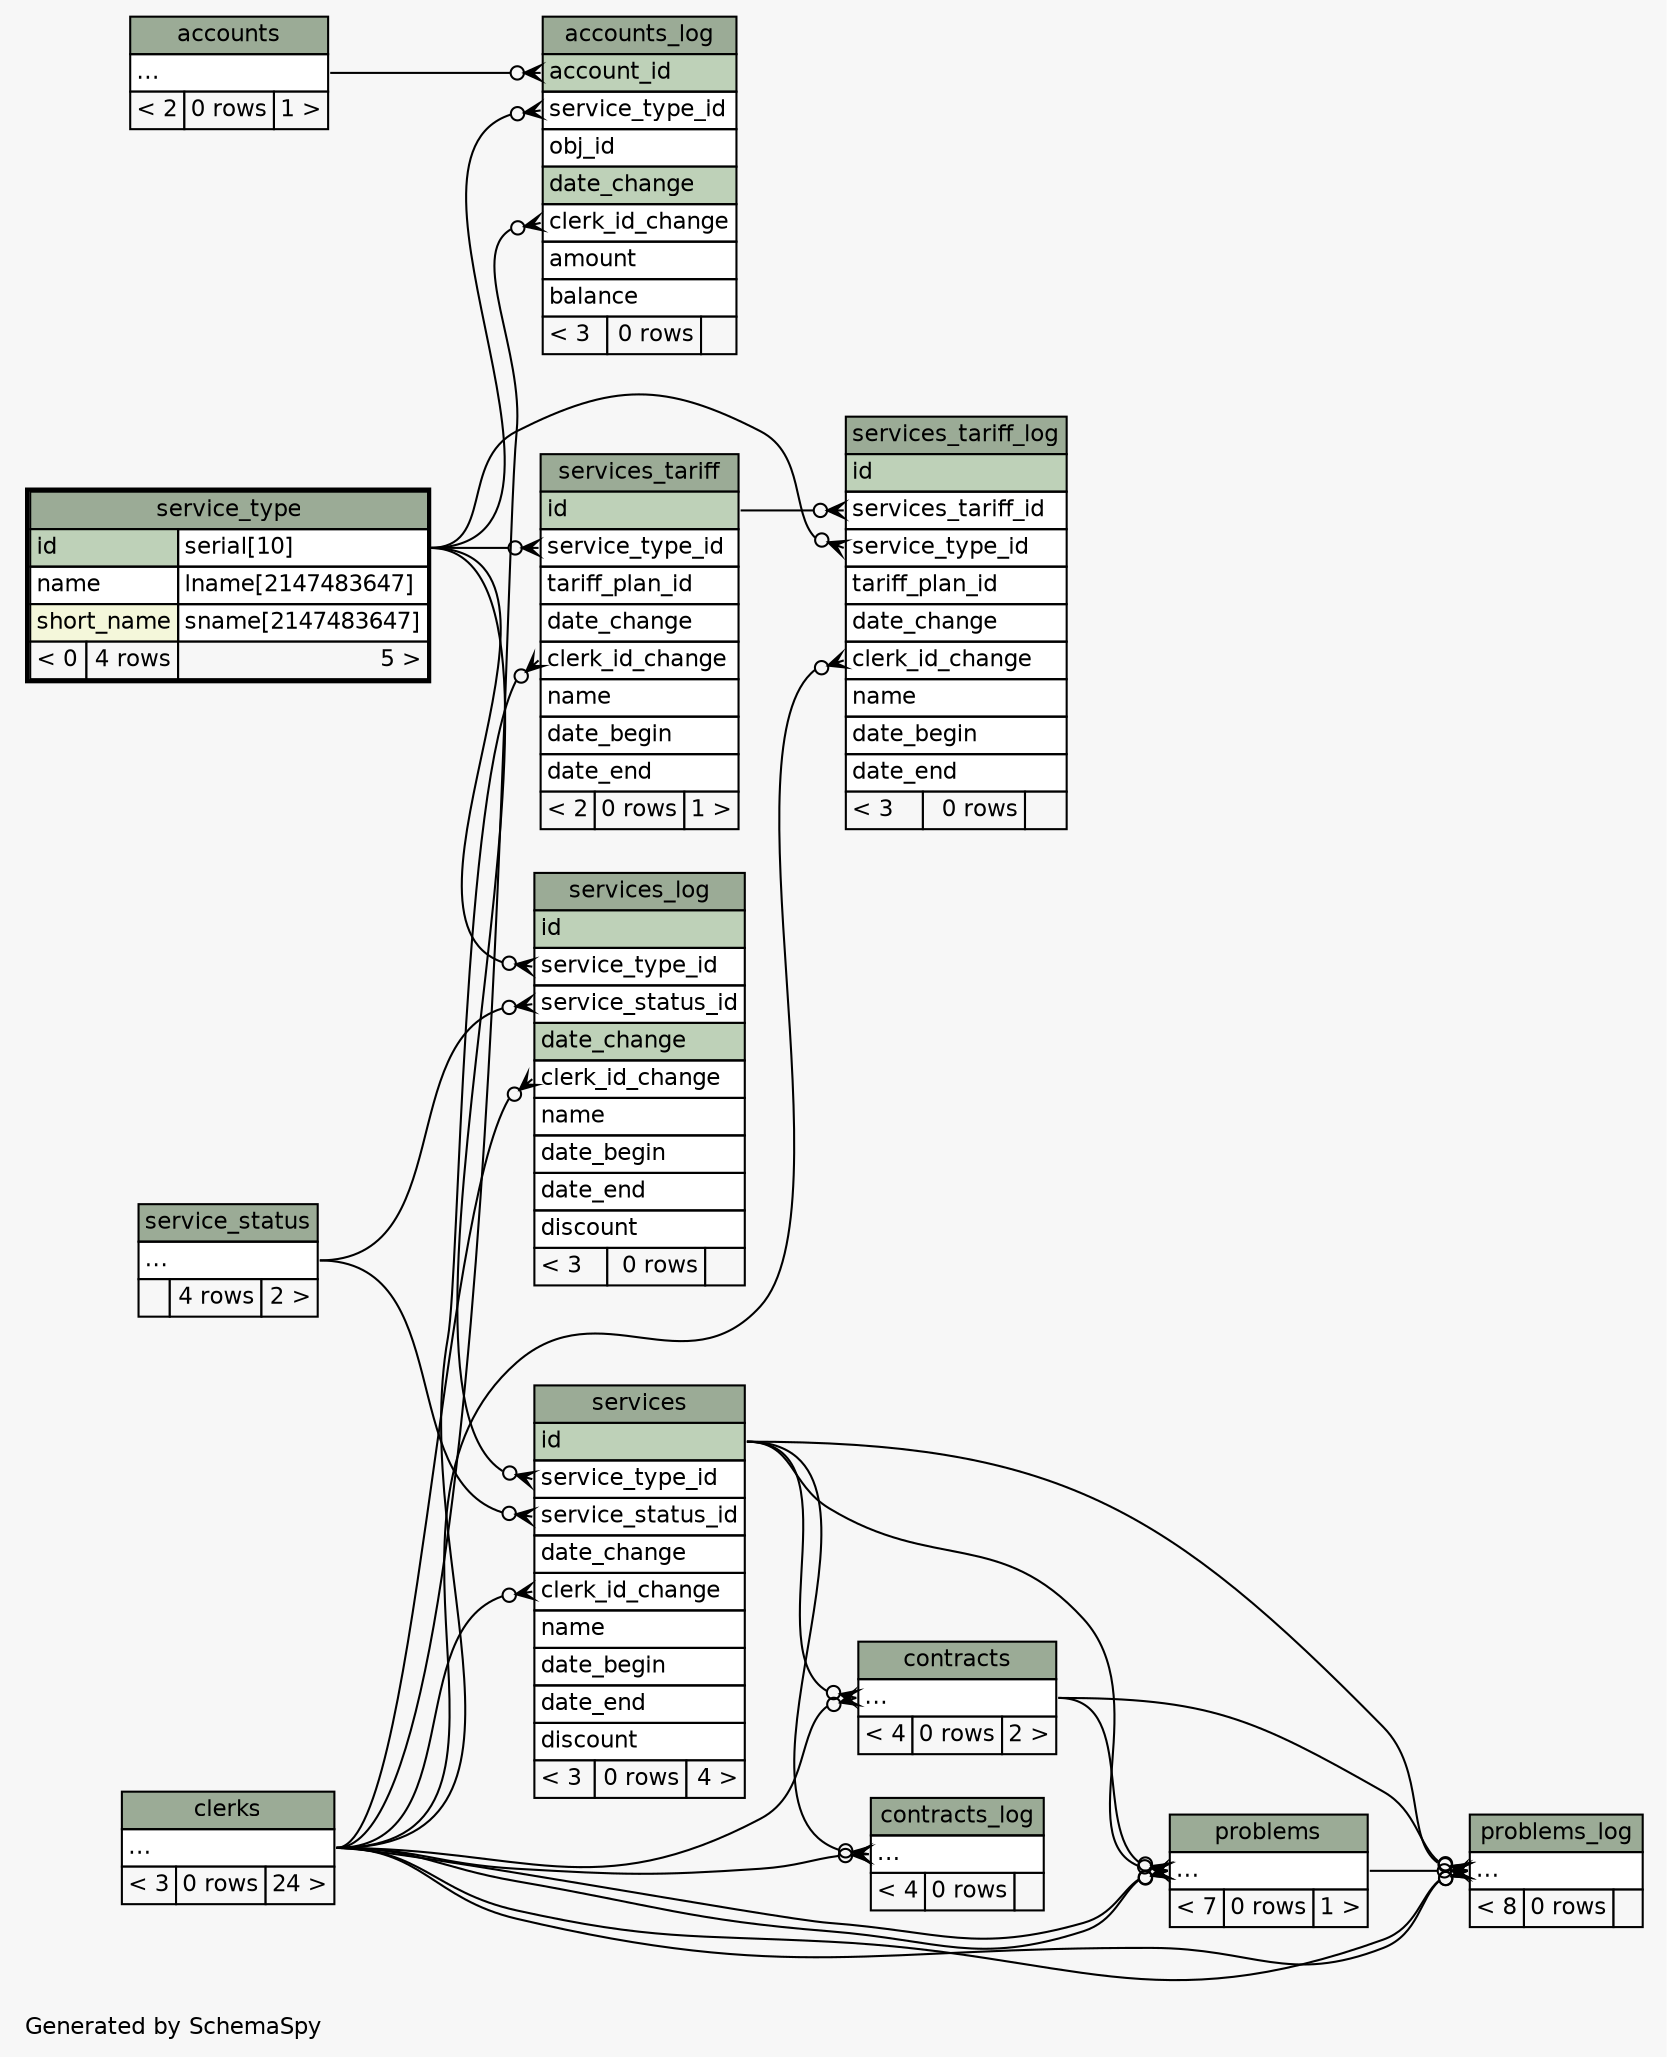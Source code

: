 // dot 2.26.0 on Linux 2.6.32-358.2.1.el6.x86_64
// SchemaSpy rev 590
digraph "twoDegreesRelationshipsDiagram" {
  graph [
    rankdir="RL"
    bgcolor="#f7f7f7"
    label="\nGenerated by SchemaSpy"
    labeljust="l"
    nodesep="0.18"
    ranksep="0.46"
    fontname="Helvetica"
    fontsize="11"
  ];
  node [
    fontname="Helvetica"
    fontsize="11"
    shape="plaintext"
  ];
  edge [
    arrowsize="0.8"
  ];
  "accounts_log":"account_id":w -> "accounts":"elipses":e [arrowhead=none dir=back arrowtail=crowodot];
  "accounts_log":"clerk_id_change":w -> "clerks":"elipses":e [arrowhead=none dir=back arrowtail=crowodot];
  "accounts_log":"service_type_id":w -> "service_type":"id.type":e [arrowhead=none dir=back arrowtail=crowodot];
  "contracts":"elipses":w -> "clerks":"elipses":e [arrowhead=none dir=back arrowtail=crowodot];
  "contracts":"elipses":w -> "services":"id":e [arrowhead=none dir=back arrowtail=crowodot];
  "contracts_log":"elipses":w -> "clerks":"elipses":e [arrowhead=none dir=back arrowtail=crowodot];
  "contracts_log":"elipses":w -> "services":"id":e [arrowhead=none dir=back arrowtail=crowodot];
  "problems":"elipses":w -> "clerks":"elipses":e [arrowhead=none dir=back arrowtail=crowodot];
  "problems":"elipses":w -> "clerks":"elipses":e [arrowhead=none dir=back arrowtail=crowodot];
  "problems":"elipses":w -> "contracts":"elipses":e [arrowhead=none dir=back arrowtail=crowodot];
  "problems":"elipses":w -> "services":"id":e [arrowhead=none dir=back arrowtail=crowodot];
  "problems_log":"elipses":w -> "clerks":"elipses":e [arrowhead=none dir=back arrowtail=crowodot];
  "problems_log":"elipses":w -> "clerks":"elipses":e [arrowhead=none dir=back arrowtail=crowodot];
  "problems_log":"elipses":w -> "contracts":"elipses":e [arrowhead=none dir=back arrowtail=crowodot];
  "problems_log":"elipses":w -> "problems":"elipses":e [arrowhead=none dir=back arrowtail=crowodot];
  "problems_log":"elipses":w -> "services":"id":e [arrowhead=none dir=back arrowtail=crowodot];
  "services":"clerk_id_change":w -> "clerks":"elipses":e [arrowhead=none dir=back arrowtail=crowodot];
  "services":"service_status_id":w -> "service_status":"elipses":e [arrowhead=none dir=back arrowtail=crowodot];
  "services":"service_type_id":w -> "service_type":"id.type":e [arrowhead=none dir=back arrowtail=crowodot];
  "services_log":"clerk_id_change":w -> "clerks":"elipses":e [arrowhead=none dir=back arrowtail=crowodot];
  "services_log":"service_status_id":w -> "service_status":"elipses":e [arrowhead=none dir=back arrowtail=crowodot];
  "services_log":"service_type_id":w -> "service_type":"id.type":e [arrowhead=none dir=back arrowtail=crowodot];
  "services_tariff":"clerk_id_change":w -> "clerks":"elipses":e [arrowhead=none dir=back arrowtail=crowodot];
  "services_tariff":"service_type_id":w -> "service_type":"id.type":e [arrowhead=none dir=back arrowtail=crowodot];
  "services_tariff_log":"clerk_id_change":w -> "clerks":"elipses":e [arrowhead=none dir=back arrowtail=crowodot];
  "services_tariff_log":"service_type_id":w -> "service_type":"id.type":e [arrowhead=none dir=back arrowtail=crowodot];
  "services_tariff_log":"services_tariff_id":w -> "services_tariff":"id":e [arrowhead=none dir=back arrowtail=crowodot];
  "accounts" [
    label=<
    <TABLE BORDER="0" CELLBORDER="1" CELLSPACING="0" BGCOLOR="#ffffff">
      <TR><TD COLSPAN="3" BGCOLOR="#9bab96" ALIGN="CENTER">accounts</TD></TR>
      <TR><TD PORT="elipses" COLSPAN="3" ALIGN="LEFT">...</TD></TR>
      <TR><TD ALIGN="LEFT" BGCOLOR="#f7f7f7">&lt; 2</TD><TD ALIGN="RIGHT" BGCOLOR="#f7f7f7">0 rows</TD><TD ALIGN="RIGHT" BGCOLOR="#f7f7f7">1 &gt;</TD></TR>
    </TABLE>>
    URL="accounts.html"
    tooltip="accounts"
  ];
  "accounts_log" [
    label=<
    <TABLE BORDER="0" CELLBORDER="1" CELLSPACING="0" BGCOLOR="#ffffff">
      <TR><TD COLSPAN="3" BGCOLOR="#9bab96" ALIGN="CENTER">accounts_log</TD></TR>
      <TR><TD PORT="account_id" COLSPAN="3" BGCOLOR="#bed1b8" ALIGN="LEFT">account_id</TD></TR>
      <TR><TD PORT="service_type_id" COLSPAN="3" ALIGN="LEFT">service_type_id</TD></TR>
      <TR><TD PORT="obj_id" COLSPAN="3" ALIGN="LEFT">obj_id</TD></TR>
      <TR><TD PORT="date_change" COLSPAN="3" BGCOLOR="#bed1b8" ALIGN="LEFT">date_change</TD></TR>
      <TR><TD PORT="clerk_id_change" COLSPAN="3" ALIGN="LEFT">clerk_id_change</TD></TR>
      <TR><TD PORT="amount" COLSPAN="3" ALIGN="LEFT">amount</TD></TR>
      <TR><TD PORT="balance" COLSPAN="3" ALIGN="LEFT">balance</TD></TR>
      <TR><TD ALIGN="LEFT" BGCOLOR="#f7f7f7">&lt; 3</TD><TD ALIGN="RIGHT" BGCOLOR="#f7f7f7">0 rows</TD><TD ALIGN="RIGHT" BGCOLOR="#f7f7f7">  </TD></TR>
    </TABLE>>
    URL="accounts_log.html"
    tooltip="accounts_log"
  ];
  "clerks" [
    label=<
    <TABLE BORDER="0" CELLBORDER="1" CELLSPACING="0" BGCOLOR="#ffffff">
      <TR><TD COLSPAN="3" BGCOLOR="#9bab96" ALIGN="CENTER">clerks</TD></TR>
      <TR><TD PORT="elipses" COLSPAN="3" ALIGN="LEFT">...</TD></TR>
      <TR><TD ALIGN="LEFT" BGCOLOR="#f7f7f7">&lt; 3</TD><TD ALIGN="RIGHT" BGCOLOR="#f7f7f7">0 rows</TD><TD ALIGN="RIGHT" BGCOLOR="#f7f7f7">24 &gt;</TD></TR>
    </TABLE>>
    URL="clerks.html"
    tooltip="clerks"
  ];
  "contracts" [
    label=<
    <TABLE BORDER="0" CELLBORDER="1" CELLSPACING="0" BGCOLOR="#ffffff">
      <TR><TD COLSPAN="3" BGCOLOR="#9bab96" ALIGN="CENTER">contracts</TD></TR>
      <TR><TD PORT="elipses" COLSPAN="3" ALIGN="LEFT">...</TD></TR>
      <TR><TD ALIGN="LEFT" BGCOLOR="#f7f7f7">&lt; 4</TD><TD ALIGN="RIGHT" BGCOLOR="#f7f7f7">0 rows</TD><TD ALIGN="RIGHT" BGCOLOR="#f7f7f7">2 &gt;</TD></TR>
    </TABLE>>
    URL="contracts.html"
    tooltip="contracts"
  ];
  "contracts_log" [
    label=<
    <TABLE BORDER="0" CELLBORDER="1" CELLSPACING="0" BGCOLOR="#ffffff">
      <TR><TD COLSPAN="3" BGCOLOR="#9bab96" ALIGN="CENTER">contracts_log</TD></TR>
      <TR><TD PORT="elipses" COLSPAN="3" ALIGN="LEFT">...</TD></TR>
      <TR><TD ALIGN="LEFT" BGCOLOR="#f7f7f7">&lt; 4</TD><TD ALIGN="RIGHT" BGCOLOR="#f7f7f7">0 rows</TD><TD ALIGN="RIGHT" BGCOLOR="#f7f7f7">  </TD></TR>
    </TABLE>>
    URL="contracts_log.html"
    tooltip="contracts_log"
  ];
  "problems" [
    label=<
    <TABLE BORDER="0" CELLBORDER="1" CELLSPACING="0" BGCOLOR="#ffffff">
      <TR><TD COLSPAN="3" BGCOLOR="#9bab96" ALIGN="CENTER">problems</TD></TR>
      <TR><TD PORT="elipses" COLSPAN="3" ALIGN="LEFT">...</TD></TR>
      <TR><TD ALIGN="LEFT" BGCOLOR="#f7f7f7">&lt; 7</TD><TD ALIGN="RIGHT" BGCOLOR="#f7f7f7">0 rows</TD><TD ALIGN="RIGHT" BGCOLOR="#f7f7f7">1 &gt;</TD></TR>
    </TABLE>>
    URL="problems.html"
    tooltip="problems"
  ];
  "problems_log" [
    label=<
    <TABLE BORDER="0" CELLBORDER="1" CELLSPACING="0" BGCOLOR="#ffffff">
      <TR><TD COLSPAN="3" BGCOLOR="#9bab96" ALIGN="CENTER">problems_log</TD></TR>
      <TR><TD PORT="elipses" COLSPAN="3" ALIGN="LEFT">...</TD></TR>
      <TR><TD ALIGN="LEFT" BGCOLOR="#f7f7f7">&lt; 8</TD><TD ALIGN="RIGHT" BGCOLOR="#f7f7f7">0 rows</TD><TD ALIGN="RIGHT" BGCOLOR="#f7f7f7">  </TD></TR>
    </TABLE>>
    URL="problems_log.html"
    tooltip="problems_log"
  ];
  "service_status" [
    label=<
    <TABLE BORDER="0" CELLBORDER="1" CELLSPACING="0" BGCOLOR="#ffffff">
      <TR><TD COLSPAN="3" BGCOLOR="#9bab96" ALIGN="CENTER">service_status</TD></TR>
      <TR><TD PORT="elipses" COLSPAN="3" ALIGN="LEFT">...</TD></TR>
      <TR><TD ALIGN="LEFT" BGCOLOR="#f7f7f7">  </TD><TD ALIGN="RIGHT" BGCOLOR="#f7f7f7">4 rows</TD><TD ALIGN="RIGHT" BGCOLOR="#f7f7f7">2 &gt;</TD></TR>
    </TABLE>>
    URL="service_status.html"
    tooltip="service_status"
  ];
  "service_type" [
    label=<
    <TABLE BORDER="2" CELLBORDER="1" CELLSPACING="0" BGCOLOR="#ffffff">
      <TR><TD COLSPAN="3" BGCOLOR="#9bab96" ALIGN="CENTER">service_type</TD></TR>
      <TR><TD PORT="id" COLSPAN="2" BGCOLOR="#bed1b8" ALIGN="LEFT">id</TD><TD PORT="id.type" ALIGN="LEFT">serial[10]</TD></TR>
      <TR><TD PORT="name" COLSPAN="2" ALIGN="LEFT">name</TD><TD PORT="name.type" ALIGN="LEFT">lname[2147483647]</TD></TR>
      <TR><TD PORT="short_name" COLSPAN="2" BGCOLOR="#f4f7da" ALIGN="LEFT">short_name</TD><TD PORT="short_name.type" ALIGN="LEFT">sname[2147483647]</TD></TR>
      <TR><TD ALIGN="LEFT" BGCOLOR="#f7f7f7">&lt; 0</TD><TD ALIGN="RIGHT" BGCOLOR="#f7f7f7">4 rows</TD><TD ALIGN="RIGHT" BGCOLOR="#f7f7f7">5 &gt;</TD></TR>
    </TABLE>>
    URL="service_type.html"
    tooltip="service_type"
  ];
  "services" [
    label=<
    <TABLE BORDER="0" CELLBORDER="1" CELLSPACING="0" BGCOLOR="#ffffff">
      <TR><TD COLSPAN="3" BGCOLOR="#9bab96" ALIGN="CENTER">services</TD></TR>
      <TR><TD PORT="id" COLSPAN="3" BGCOLOR="#bed1b8" ALIGN="LEFT">id</TD></TR>
      <TR><TD PORT="service_type_id" COLSPAN="3" ALIGN="LEFT">service_type_id</TD></TR>
      <TR><TD PORT="service_status_id" COLSPAN="3" ALIGN="LEFT">service_status_id</TD></TR>
      <TR><TD PORT="date_change" COLSPAN="3" ALIGN="LEFT">date_change</TD></TR>
      <TR><TD PORT="clerk_id_change" COLSPAN="3" ALIGN="LEFT">clerk_id_change</TD></TR>
      <TR><TD PORT="name" COLSPAN="3" ALIGN="LEFT">name</TD></TR>
      <TR><TD PORT="date_begin" COLSPAN="3" ALIGN="LEFT">date_begin</TD></TR>
      <TR><TD PORT="date_end" COLSPAN="3" ALIGN="LEFT">date_end</TD></TR>
      <TR><TD PORT="discount" COLSPAN="3" ALIGN="LEFT">discount</TD></TR>
      <TR><TD ALIGN="LEFT" BGCOLOR="#f7f7f7">&lt; 3</TD><TD ALIGN="RIGHT" BGCOLOR="#f7f7f7">0 rows</TD><TD ALIGN="RIGHT" BGCOLOR="#f7f7f7">4 &gt;</TD></TR>
    </TABLE>>
    URL="services.html"
    tooltip="services"
  ];
  "services_log" [
    label=<
    <TABLE BORDER="0" CELLBORDER="1" CELLSPACING="0" BGCOLOR="#ffffff">
      <TR><TD COLSPAN="3" BGCOLOR="#9bab96" ALIGN="CENTER">services_log</TD></TR>
      <TR><TD PORT="id" COLSPAN="3" BGCOLOR="#bed1b8" ALIGN="LEFT">id</TD></TR>
      <TR><TD PORT="service_type_id" COLSPAN="3" ALIGN="LEFT">service_type_id</TD></TR>
      <TR><TD PORT="service_status_id" COLSPAN="3" ALIGN="LEFT">service_status_id</TD></TR>
      <TR><TD PORT="date_change" COLSPAN="3" BGCOLOR="#bed1b8" ALIGN="LEFT">date_change</TD></TR>
      <TR><TD PORT="clerk_id_change" COLSPAN="3" ALIGN="LEFT">clerk_id_change</TD></TR>
      <TR><TD PORT="name" COLSPAN="3" ALIGN="LEFT">name</TD></TR>
      <TR><TD PORT="date_begin" COLSPAN="3" ALIGN="LEFT">date_begin</TD></TR>
      <TR><TD PORT="date_end" COLSPAN="3" ALIGN="LEFT">date_end</TD></TR>
      <TR><TD PORT="discount" COLSPAN="3" ALIGN="LEFT">discount</TD></TR>
      <TR><TD ALIGN="LEFT" BGCOLOR="#f7f7f7">&lt; 3</TD><TD ALIGN="RIGHT" BGCOLOR="#f7f7f7">0 rows</TD><TD ALIGN="RIGHT" BGCOLOR="#f7f7f7">  </TD></TR>
    </TABLE>>
    URL="services_log.html"
    tooltip="services_log"
  ];
  "services_tariff" [
    label=<
    <TABLE BORDER="0" CELLBORDER="1" CELLSPACING="0" BGCOLOR="#ffffff">
      <TR><TD COLSPAN="3" BGCOLOR="#9bab96" ALIGN="CENTER">services_tariff</TD></TR>
      <TR><TD PORT="id" COLSPAN="3" BGCOLOR="#bed1b8" ALIGN="LEFT">id</TD></TR>
      <TR><TD PORT="service_type_id" COLSPAN="3" ALIGN="LEFT">service_type_id</TD></TR>
      <TR><TD PORT="tariff_plan_id" COLSPAN="3" ALIGN="LEFT">tariff_plan_id</TD></TR>
      <TR><TD PORT="date_change" COLSPAN="3" ALIGN="LEFT">date_change</TD></TR>
      <TR><TD PORT="clerk_id_change" COLSPAN="3" ALIGN="LEFT">clerk_id_change</TD></TR>
      <TR><TD PORT="name" COLSPAN="3" ALIGN="LEFT">name</TD></TR>
      <TR><TD PORT="date_begin" COLSPAN="3" ALIGN="LEFT">date_begin</TD></TR>
      <TR><TD PORT="date_end" COLSPAN="3" ALIGN="LEFT">date_end</TD></TR>
      <TR><TD ALIGN="LEFT" BGCOLOR="#f7f7f7">&lt; 2</TD><TD ALIGN="RIGHT" BGCOLOR="#f7f7f7">0 rows</TD><TD ALIGN="RIGHT" BGCOLOR="#f7f7f7">1 &gt;</TD></TR>
    </TABLE>>
    URL="services_tariff.html"
    tooltip="services_tariff"
  ];
  "services_tariff_log" [
    label=<
    <TABLE BORDER="0" CELLBORDER="1" CELLSPACING="0" BGCOLOR="#ffffff">
      <TR><TD COLSPAN="3" BGCOLOR="#9bab96" ALIGN="CENTER">services_tariff_log</TD></TR>
      <TR><TD PORT="id" COLSPAN="3" BGCOLOR="#bed1b8" ALIGN="LEFT">id</TD></TR>
      <TR><TD PORT="services_tariff_id" COLSPAN="3" ALIGN="LEFT">services_tariff_id</TD></TR>
      <TR><TD PORT="service_type_id" COLSPAN="3" ALIGN="LEFT">service_type_id</TD></TR>
      <TR><TD PORT="tariff_plan_id" COLSPAN="3" ALIGN="LEFT">tariff_plan_id</TD></TR>
      <TR><TD PORT="date_change" COLSPAN="3" ALIGN="LEFT">date_change</TD></TR>
      <TR><TD PORT="clerk_id_change" COLSPAN="3" ALIGN="LEFT">clerk_id_change</TD></TR>
      <TR><TD PORT="name" COLSPAN="3" ALIGN="LEFT">name</TD></TR>
      <TR><TD PORT="date_begin" COLSPAN="3" ALIGN="LEFT">date_begin</TD></TR>
      <TR><TD PORT="date_end" COLSPAN="3" ALIGN="LEFT">date_end</TD></TR>
      <TR><TD ALIGN="LEFT" BGCOLOR="#f7f7f7">&lt; 3</TD><TD ALIGN="RIGHT" BGCOLOR="#f7f7f7">0 rows</TD><TD ALIGN="RIGHT" BGCOLOR="#f7f7f7">  </TD></TR>
    </TABLE>>
    URL="services_tariff_log.html"
    tooltip="services_tariff_log"
  ];
}
